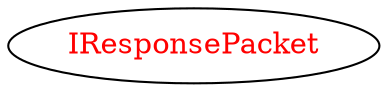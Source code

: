 digraph dependencyGraph {
 concentrate=true;
 ranksep="2.0";
 rankdir="LR"; 
 splines="ortho";
"IResponsePacket" [fontcolor="red"];
}